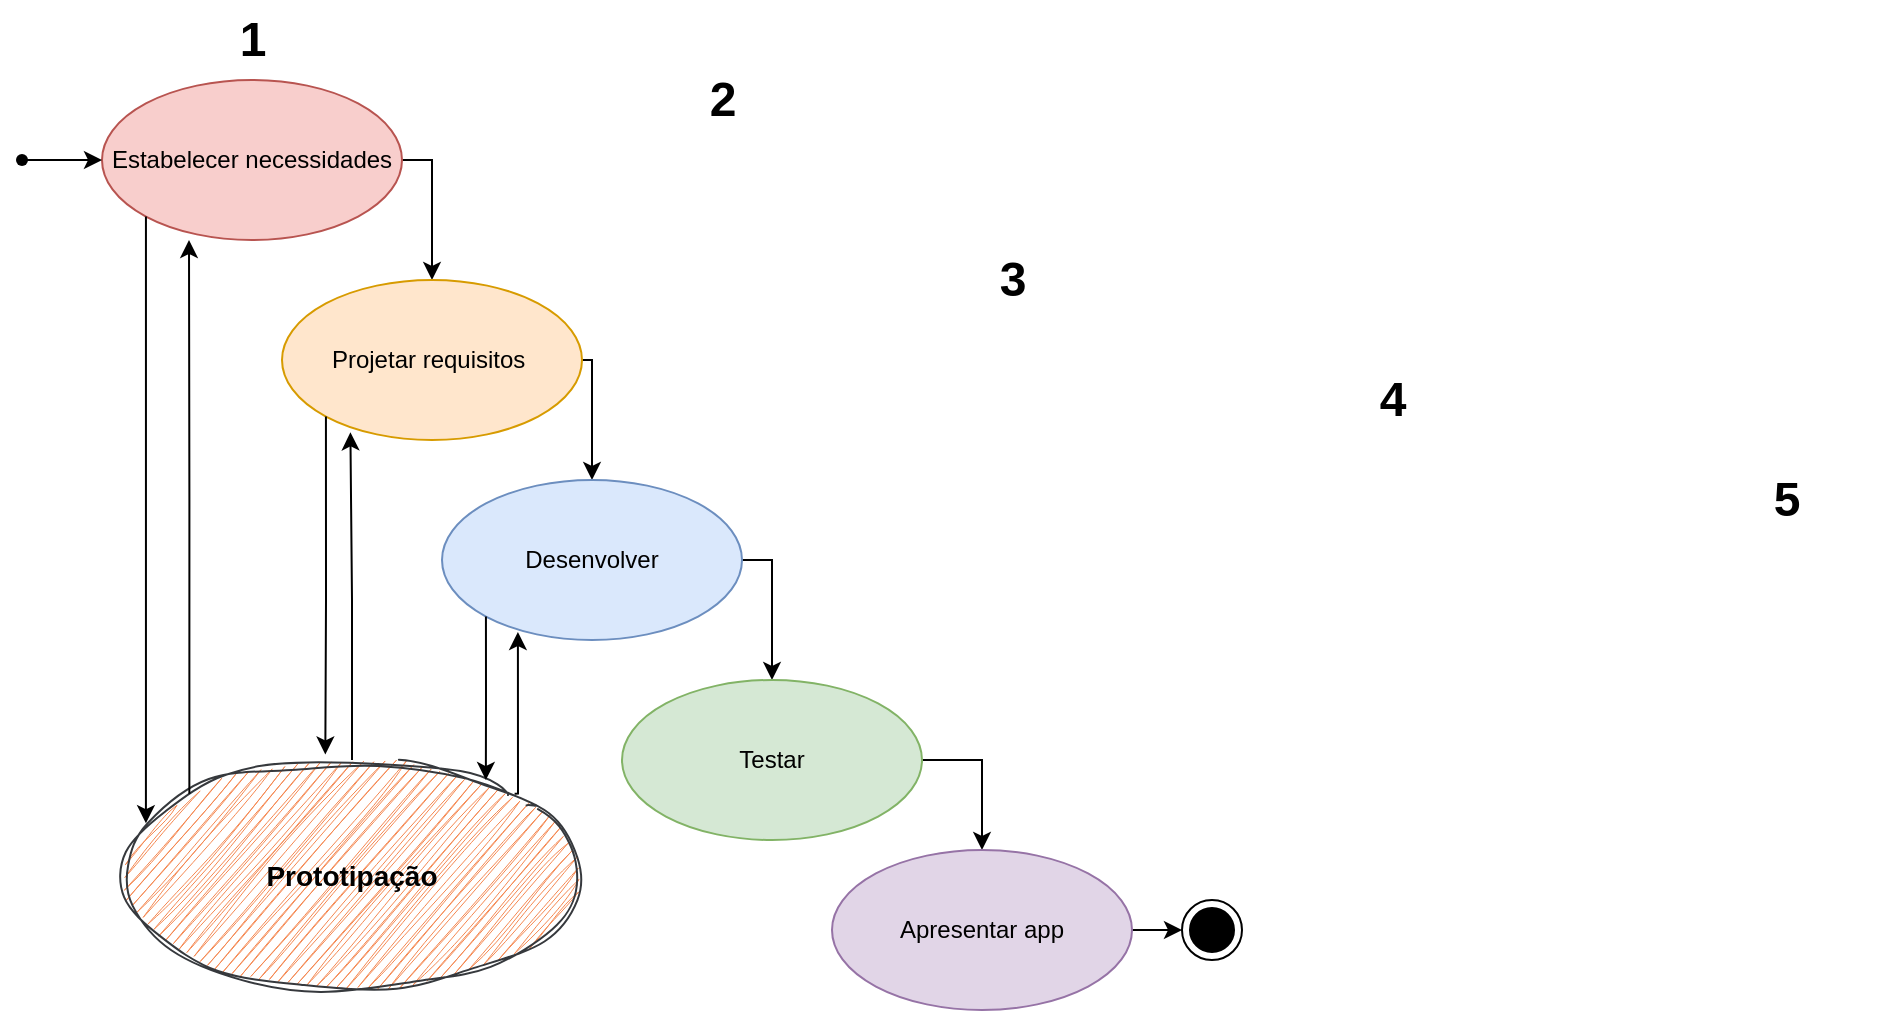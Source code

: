 <mxfile version="24.2.8" type="github" pages="2">
  <diagram name="Página-1" id="LJ5x1NYgHh-6dW0O2vA7">
    <mxGraphModel dx="1122" dy="706" grid="1" gridSize="10" guides="1" tooltips="1" connect="1" arrows="1" fold="1" page="1" pageScale="1" pageWidth="827" pageHeight="1169" math="0" shadow="0">
      <root>
        <mxCell id="0" />
        <mxCell id="1" parent="0" />
        <mxCell id="J-ZKvK4xF5zLVO_z38LH-22" style="edgeStyle=orthogonalEdgeStyle;rounded=0;orthogonalLoop=1;jettySize=auto;html=1;entryX=0.5;entryY=0;entryDx=0;entryDy=0;fontFamily=Helvetica;fontSize=12;fontColor=#ffffff;exitX=1;exitY=0.5;exitDx=0;exitDy=0;" edge="1" parent="1" source="J-ZKvK4xF5zLVO_z38LH-2" target="J-ZKvK4xF5zLVO_z38LH-6">
          <mxGeometry relative="1" as="geometry">
            <Array as="points">
              <mxPoint x="225" y="190" />
            </Array>
          </mxGeometry>
        </mxCell>
        <mxCell id="J-ZKvK4xF5zLVO_z38LH-2" value="&lt;font style=&quot;vertical-align: inherit;&quot;&gt;&lt;font style=&quot;vertical-align: inherit;&quot;&gt;Estabelecer necessidades&lt;/font&gt;&lt;/font&gt;" style="ellipse;whiteSpace=wrap;html=1;fillColor=#f8cecc;strokeColor=#b85450;gradientColor=none;shadow=0;" vertex="1" parent="1">
          <mxGeometry x="60" y="150" width="150" height="80" as="geometry" />
        </mxCell>
        <mxCell id="J-ZKvK4xF5zLVO_z38LH-3" style="edgeStyle=orthogonalEdgeStyle;rounded=0;orthogonalLoop=1;jettySize=auto;html=1;entryX=0;entryY=0.5;entryDx=0;entryDy=0;" edge="1" parent="1" source="J-ZKvK4xF5zLVO_z38LH-4" target="J-ZKvK4xF5zLVO_z38LH-2">
          <mxGeometry relative="1" as="geometry" />
        </mxCell>
        <mxCell id="J-ZKvK4xF5zLVO_z38LH-4" value="" style="shape=waypoint;sketch=0;fillStyle=solid;size=6;pointerEvents=1;points=[];fillColor=none;resizable=0;rotatable=0;perimeter=centerPerimeter;snapToPoint=1;" vertex="1" parent="1">
          <mxGeometry x="10" y="180" width="20" height="20" as="geometry" />
        </mxCell>
        <mxCell id="J-ZKvK4xF5zLVO_z38LH-26" style="edgeStyle=orthogonalEdgeStyle;rounded=0;orthogonalLoop=1;jettySize=auto;html=1;entryX=0.5;entryY=0;entryDx=0;entryDy=0;fontFamily=Helvetica;fontSize=12;fontColor=#ffffff;" edge="1" parent="1" source="J-ZKvK4xF5zLVO_z38LH-6" target="J-ZKvK4xF5zLVO_z38LH-8">
          <mxGeometry relative="1" as="geometry">
            <Array as="points">
              <mxPoint x="305" y="290" />
            </Array>
          </mxGeometry>
        </mxCell>
        <mxCell id="J-ZKvK4xF5zLVO_z38LH-6" value="Projetar requisitos&amp;nbsp;" style="ellipse;whiteSpace=wrap;html=1;fillColor=#ffe6cc;strokeColor=#d79b00;shadow=0;" vertex="1" parent="1">
          <mxGeometry x="150" y="250" width="150" height="80" as="geometry" />
        </mxCell>
        <mxCell id="J-ZKvK4xF5zLVO_z38LH-25" style="edgeStyle=orthogonalEdgeStyle;rounded=0;orthogonalLoop=1;jettySize=auto;html=1;entryX=0.5;entryY=0;entryDx=0;entryDy=0;fontFamily=Helvetica;fontSize=12;fontColor=#ffffff;" edge="1" parent="1" source="J-ZKvK4xF5zLVO_z38LH-8" target="J-ZKvK4xF5zLVO_z38LH-10">
          <mxGeometry relative="1" as="geometry">
            <Array as="points">
              <mxPoint x="395" y="390" />
            </Array>
          </mxGeometry>
        </mxCell>
        <mxCell id="J-ZKvK4xF5zLVO_z38LH-8" value="Desenvolver" style="ellipse;whiteSpace=wrap;html=1;fillColor=#dae8fc;strokeColor=#6c8ebf;shadow=0;" vertex="1" parent="1">
          <mxGeometry x="230" y="350" width="150" height="80" as="geometry" />
        </mxCell>
        <mxCell id="J-ZKvK4xF5zLVO_z38LH-27" style="edgeStyle=orthogonalEdgeStyle;rounded=0;orthogonalLoop=1;jettySize=auto;html=1;entryX=0.5;entryY=0;entryDx=0;entryDy=0;fontFamily=Helvetica;fontSize=12;fontColor=#ffffff;" edge="1" parent="1" source="J-ZKvK4xF5zLVO_z38LH-10" target="J-ZKvK4xF5zLVO_z38LH-12">
          <mxGeometry relative="1" as="geometry">
            <Array as="points">
              <mxPoint x="500" y="490" />
            </Array>
          </mxGeometry>
        </mxCell>
        <mxCell id="J-ZKvK4xF5zLVO_z38LH-10" value="Testar" style="ellipse;whiteSpace=wrap;html=1;fillColor=#d5e8d4;strokeColor=#82b366;shadow=0;" vertex="1" parent="1">
          <mxGeometry x="320" y="450" width="150" height="80" as="geometry" />
        </mxCell>
        <mxCell id="J-ZKvK4xF5zLVO_z38LH-11" value="" style="edgeStyle=orthogonalEdgeStyle;rounded=0;orthogonalLoop=1;jettySize=auto;html=1;entryX=0;entryY=0.5;entryDx=0;entryDy=0;" edge="1" parent="1" source="J-ZKvK4xF5zLVO_z38LH-12" target="J-ZKvK4xF5zLVO_z38LH-13">
          <mxGeometry relative="1" as="geometry">
            <mxPoint x="910" y="190" as="targetPoint" />
          </mxGeometry>
        </mxCell>
        <mxCell id="J-ZKvK4xF5zLVO_z38LH-12" value="Apresentar app" style="ellipse;whiteSpace=wrap;html=1;fillColor=#e1d5e7;strokeColor=#9673a6;shadow=0;" vertex="1" parent="1">
          <mxGeometry x="425" y="535" width="150" height="80" as="geometry" />
        </mxCell>
        <mxCell id="J-ZKvK4xF5zLVO_z38LH-13" value="" style="ellipse;html=1;shape=endState;fillColor=strokeColor;" vertex="1" parent="1">
          <mxGeometry x="600" y="560" width="30" height="30" as="geometry" />
        </mxCell>
        <mxCell id="J-ZKvK4xF5zLVO_z38LH-14" value="1" style="text;strokeColor=none;fillColor=none;html=1;fontSize=24;fontStyle=1;verticalAlign=middle;align=center;" vertex="1" parent="1">
          <mxGeometry x="85" y="110" width="100" height="40" as="geometry" />
        </mxCell>
        <mxCell id="J-ZKvK4xF5zLVO_z38LH-15" value="2" style="text;strokeColor=none;fillColor=none;html=1;fontSize=24;fontStyle=1;verticalAlign=middle;align=center;" vertex="1" parent="1">
          <mxGeometry x="320" y="140" width="100" height="40" as="geometry" />
        </mxCell>
        <mxCell id="J-ZKvK4xF5zLVO_z38LH-16" value="5" style="text;strokeColor=none;fillColor=none;html=1;fontSize=24;fontStyle=1;verticalAlign=middle;align=center;" vertex="1" parent="1">
          <mxGeometry x="852" y="340" width="100" height="40" as="geometry" />
        </mxCell>
        <mxCell id="J-ZKvK4xF5zLVO_z38LH-18" value="4" style="text;strokeColor=none;fillColor=none;html=1;fontSize=24;fontStyle=1;verticalAlign=middle;align=center;" vertex="1" parent="1">
          <mxGeometry x="655" y="290" width="100" height="40" as="geometry" />
        </mxCell>
        <mxCell id="J-ZKvK4xF5zLVO_z38LH-19" value="3" style="text;strokeColor=none;fillColor=none;html=1;fontSize=24;fontStyle=1;verticalAlign=middle;align=center;" vertex="1" parent="1">
          <mxGeometry x="465" y="230" width="100" height="40" as="geometry" />
        </mxCell>
        <mxCell id="J-ZKvK4xF5zLVO_z38LH-20" value="&lt;b&gt;&lt;font style=&quot;font-size: 14px;&quot;&gt;Prototipação&lt;/font&gt;&lt;/b&gt;" style="ellipse;whiteSpace=wrap;html=1;fillColor=#F58851;strokeColor=#36393d;sketch=1;curveFitting=1;jiggle=2;shadow=0;" vertex="1" parent="1">
          <mxGeometry x="70" y="490" width="230" height="115" as="geometry" />
        </mxCell>
        <mxCell id="J-ZKvK4xF5zLVO_z38LH-42" style="edgeStyle=orthogonalEdgeStyle;rounded=0;orthogonalLoop=1;jettySize=auto;html=1;exitX=0;exitY=1;exitDx=0;exitDy=0;entryX=0.791;entryY=0.087;entryDx=0;entryDy=0;entryPerimeter=0;fontFamily=Helvetica;fontSize=12;fontColor=#ffffff;" edge="1" parent="1" source="J-ZKvK4xF5zLVO_z38LH-8" target="J-ZKvK4xF5zLVO_z38LH-20">
          <mxGeometry relative="1" as="geometry" />
        </mxCell>
        <mxCell id="J-ZKvK4xF5zLVO_z38LH-44" style="edgeStyle=orthogonalEdgeStyle;rounded=0;orthogonalLoop=1;jettySize=auto;html=1;exitX=1;exitY=0;exitDx=0;exitDy=0;entryX=0.253;entryY=0.95;entryDx=0;entryDy=0;entryPerimeter=0;fontFamily=Helvetica;fontSize=12;fontColor=#ffffff;" edge="1" parent="1" source="J-ZKvK4xF5zLVO_z38LH-20" target="J-ZKvK4xF5zLVO_z38LH-8">
          <mxGeometry relative="1" as="geometry">
            <Array as="points">
              <mxPoint x="268" y="507" />
            </Array>
          </mxGeometry>
        </mxCell>
        <mxCell id="J-ZKvK4xF5zLVO_z38LH-47" style="edgeStyle=orthogonalEdgeStyle;rounded=0;orthogonalLoop=1;jettySize=auto;html=1;exitX=0;exitY=1;exitDx=0;exitDy=0;entryX=0.442;entryY=-0.024;entryDx=0;entryDy=0;entryPerimeter=0;fontFamily=Helvetica;fontSize=12;fontColor=#ffffff;" edge="1" parent="1" source="J-ZKvK4xF5zLVO_z38LH-6" target="J-ZKvK4xF5zLVO_z38LH-20">
          <mxGeometry relative="1" as="geometry" />
        </mxCell>
        <mxCell id="J-ZKvK4xF5zLVO_z38LH-48" style="edgeStyle=orthogonalEdgeStyle;rounded=0;orthogonalLoop=1;jettySize=auto;html=1;entryX=0.228;entryY=0.952;entryDx=0;entryDy=0;entryPerimeter=0;fontFamily=Helvetica;fontSize=12;fontColor=#ffffff;" edge="1" parent="1" source="J-ZKvK4xF5zLVO_z38LH-20" target="J-ZKvK4xF5zLVO_z38LH-6">
          <mxGeometry relative="1" as="geometry" />
        </mxCell>
        <mxCell id="J-ZKvK4xF5zLVO_z38LH-49" style="edgeStyle=orthogonalEdgeStyle;rounded=0;orthogonalLoop=1;jettySize=auto;html=1;exitX=0;exitY=1;exitDx=0;exitDy=0;entryX=0.052;entryY=0.275;entryDx=0;entryDy=0;entryPerimeter=0;fontFamily=Helvetica;fontSize=12;fontColor=#ffffff;" edge="1" parent="1" source="J-ZKvK4xF5zLVO_z38LH-2" target="J-ZKvK4xF5zLVO_z38LH-20">
          <mxGeometry relative="1" as="geometry" />
        </mxCell>
        <mxCell id="J-ZKvK4xF5zLVO_z38LH-50" style="edgeStyle=orthogonalEdgeStyle;rounded=0;orthogonalLoop=1;jettySize=auto;html=1;exitX=0;exitY=0;exitDx=0;exitDy=0;entryX=0.29;entryY=1;entryDx=0;entryDy=0;entryPerimeter=0;fontFamily=Helvetica;fontSize=12;fontColor=#ffffff;" edge="1" parent="1" source="J-ZKvK4xF5zLVO_z38LH-20" target="J-ZKvK4xF5zLVO_z38LH-2">
          <mxGeometry relative="1" as="geometry" />
        </mxCell>
      </root>
    </mxGraphModel>
  </diagram>
  <diagram id="INrGIjndV7x2E-Vnne7K" name="Subfluxo portotipacao">
    <mxGraphModel dx="1831" dy="632" grid="1" gridSize="10" guides="1" tooltips="1" connect="1" arrows="1" fold="1" page="1" pageScale="1" pageWidth="827" pageHeight="1169" math="0" shadow="0">
      <root>
        <mxCell id="0" />
        <mxCell id="1" parent="0" />
        <mxCell id="oQ4HBwg2I4abkWZMb8kH-11" value="" style="edgeStyle=orthogonalEdgeStyle;rounded=0;orthogonalLoop=1;jettySize=auto;html=1;fontFamily=Helvetica;fontSize=12;fontColor=#ffffff;" edge="1" parent="1" source="oQ4HBwg2I4abkWZMb8kH-1" target="oQ4HBwg2I4abkWZMb8kH-2">
          <mxGeometry relative="1" as="geometry" />
        </mxCell>
        <mxCell id="oQ4HBwg2I4abkWZMb8kH-1" value="&lt;b&gt;&lt;font style=&quot;font-size: 14px;&quot;&gt;Requisitos do&lt;/font&gt;&lt;/b&gt;&lt;div&gt;&lt;b&gt;&lt;font style=&quot;font-size: 14px;&quot;&gt;protótipo&lt;/font&gt;&lt;/b&gt;&lt;/div&gt;" style="ellipse;whiteSpace=wrap;html=1;fillColor=#F58851;strokeColor=#36393d;shadow=0;" vertex="1" parent="1">
          <mxGeometry x="50" y="260" width="170" height="80" as="geometry" />
        </mxCell>
        <mxCell id="oQ4HBwg2I4abkWZMb8kH-12" value="" style="edgeStyle=orthogonalEdgeStyle;rounded=0;orthogonalLoop=1;jettySize=auto;html=1;fontFamily=Helvetica;fontSize=12;fontColor=#ffffff;" edge="1" parent="1" source="oQ4HBwg2I4abkWZMb8kH-2" target="oQ4HBwg2I4abkWZMb8kH-3">
          <mxGeometry relative="1" as="geometry" />
        </mxCell>
        <mxCell id="oQ4HBwg2I4abkWZMb8kH-2" value="&lt;b&gt;&lt;font style=&quot;font-size: 14px;&quot;&gt;Projeto do&amp;nbsp;&lt;/font&gt;&lt;/b&gt;&lt;div&gt;&lt;b&gt;&lt;font style=&quot;font-size: 14px;&quot;&gt;protótipo&lt;/font&gt;&lt;/b&gt;&lt;/div&gt;" style="ellipse;whiteSpace=wrap;html=1;fillColor=#F58851;strokeColor=#36393d;shadow=0;" vertex="1" parent="1">
          <mxGeometry x="270" y="260" width="170" height="80" as="geometry" />
        </mxCell>
        <mxCell id="oQ4HBwg2I4abkWZMb8kH-13" value="" style="edgeStyle=orthogonalEdgeStyle;rounded=0;orthogonalLoop=1;jettySize=auto;html=1;fontFamily=Helvetica;fontSize=12;fontColor=#ffffff;" edge="1" parent="1" source="oQ4HBwg2I4abkWZMb8kH-3" target="oQ4HBwg2I4abkWZMb8kH-4">
          <mxGeometry relative="1" as="geometry" />
        </mxCell>
        <mxCell id="oQ4HBwg2I4abkWZMb8kH-3" value="&lt;b&gt;&lt;font style=&quot;font-size: 14px;&quot;&gt;Sistema d&lt;/font&gt;&lt;/b&gt;&lt;span style=&quot;color: rgba(0, 0, 0, 0); font-family: monospace; font-size: 0px; text-align: start; text-wrap: nowrap;&quot;&gt;%3CmxGraphModel%3E%3Croot%3E%3CmxCell%20id%3D%220%22%2F%3E%3CmxCell%20id%3D%221%22%20parent%3D%220%22%2F%3E%3CmxCell%20id%3D%222%22%20value%3D%22%26lt%3Bb%26gt%3B%26lt%3Bfont%20style%3D%26quot%3Bfont-size%3A%2014px%3B%26quot%3B%26gt%3BProjeto%20do%26amp%3Bnbsp%3B%26lt%3B%2Ffont%26gt%3B%26lt%3B%2Fb%26gt%3B%26lt%3Bdiv%26gt%3B%26lt%3Bb%26gt%3B%26lt%3Bfont%20style%3D%26quot%3Bfont-size%3A%2014px%3B%26quot%3B%26gt%3Bprot%C3%B3tipo%26lt%3B%2Ffont%26gt%3B%26lt%3B%2Fb%26gt%3B%26lt%3B%2Fdiv%26gt%3B%22%20style%3D%22ellipse%3BwhiteSpace%3Dwrap%3Bhtml%3D1%3BfillColor%3D%23F58851%3BstrokeColor%3D%2336393d%3Bshadow%3D0%3B%22%20vertex%3D%221%22%20parent%3D%221%22%3E%3CmxGeometry%20x%3D%22270%22%20y%3D%22260%22%20width%3D%22170%22%20height%3D%2280%22%20as%3D%22geometry%22%2F%3E%3C%2FmxCell%3E%3C%2Froot%3E%3C%2FmxGraphModel%3E&lt;/span&gt;&lt;span style=&quot;color: rgba(0, 0, 0, 0); font-family: monospace; font-size: 0px; text-align: start; text-wrap: nowrap;&quot;&gt;%3CmxGraphModel%3E%3Croot%3E%3CmxCell%20id%3D%220%22%2F%3E%3CmxCell%20id%3D%221%22%20parent%3D%220%22%2F%3E%3CmxCell%20id%3D%222%22%20value%3D%22%26lt%3Bb%26gt%3B%26lt%3Bfont%20style%3D%26quot%3Bfont-size%3A%2014px%3B%26quot%3B%26gt%3BProjeto%20do%26amp%3Bnbsp%3B%26lt%3B%2Ffont%26gt%3B%26lt%3B%2Fb%26gt%3B%26lt%3Bdiv%26gt%3B%26lt%3Bb%26gt%3B%26lt%3Bfont%20style%3D%26quot%3Bfont-size%3A%2014px%3B%26quot%3B%26gt%3Bprot%C3%B3tipo%26lt%3B%2Ffont%26gt%3B%26lt%3B%2Fb%26gt%3B%26lt%3B%2Fdiv%26gt%3B%22%20style%3D%22ellipse%3BwhiteSpace%3Dwrap%3Bhtml%3D1%3BfillColor%3D%23F58851%3BstrokeColor%3D%2336393d%3Bshadow%3D0%3B%22%20vertex%3D%221%22%20parent%3D%221%22%3E%3CmxGeometry%20x%3D%22270%22%20y%3D%22260%22%20width%3D%22170%22%20height%3D%2280%22%20as%3D%22geometry%22%2F%3E%3C%2FmxCell%3E%3C%2Froot%3E%3C%2FmxGraphModel%3E&lt;/span&gt;&lt;b&gt;&lt;font style=&quot;font-size: 14px;&quot;&gt;o&amp;nbsp;&lt;/font&gt;&lt;/b&gt;&lt;div&gt;&lt;b&gt;&lt;font style=&quot;font-size: 14px;&quot;&gt;prot&lt;/font&gt;&lt;/b&gt;&lt;span style=&quot;color: rgba(0, 0, 0, 0); font-family: monospace; font-size: 0px; text-align: start; text-wrap: nowrap; background-color: initial;&quot;&gt;%3CmxGraphModel%3E%3Croot%3E%3CmxCell%20id%3D%220%22%2F%3E%3CmxCell%20id%3D%221%22%20parent%3D%220%22%2F%3E%3CmxCell%20id%3D%222%22%20value%3D%22%26lt%3Bb%26gt%3B%26lt%3Bfont%20style%3D%26quot%3Bfont-size%3A%2014px%3B%26quot%3B%26gt%3BProjeto%20do%26amp%3Bnbsp%3B%26lt%3B%2Ffont%26gt%3B%26lt%3B%2Fb%26gt%3B%26lt%3Bdiv%26gt%3B%26lt%3Bb%26gt%3B%26lt%3Bfont%20style%3D%26quot%3Bfont-size%3A%2014px%3B%26quot%3B%26gt%3Bprot%C3%B3tipo%26lt%3B%2Ffont%26gt%3B%26lt%3B%2Fb%26gt%3B%26lt%3B%2Fdiv%26gt%3B%22%20style%3D%22ellipse%3BwhiteSpace%3Dwrap%3Bhtml%3D1%3BfillColor%3D%23F58851%3BstrokeColor%3D%2336393d%3Bshadow%3D0%3B%22%20vertex%3D%221%22%20parent%3D%221%22%3E%3CmxGeometry%20x%3D%22270%22%20y%3D%22260%22%20width%3D%22170%22%20height%3D%2280%22%20as%3D%22geometry%22%2F%3E%3C%2FmxCell%3E%3C%2Froot%3E%3C%2FmxGraphModel%3E&lt;/span&gt;&lt;b style=&quot;background-color: initial;&quot;&gt;&lt;font style=&quot;font-size: 14px;&quot;&gt;ótipo&lt;/font&gt;&lt;/b&gt;&lt;/div&gt;" style="ellipse;whiteSpace=wrap;html=1;fillColor=#F58851;strokeColor=#36393d;shadow=0;" vertex="1" parent="1">
          <mxGeometry x="500" y="260" width="170" height="80" as="geometry" />
        </mxCell>
        <mxCell id="oQ4HBwg2I4abkWZMb8kH-22" value="" style="edgeStyle=orthogonalEdgeStyle;rounded=0;orthogonalLoop=1;jettySize=auto;html=1;fontFamily=Helvetica;fontSize=12;fontColor=#ffffff;" edge="1" parent="1" source="oQ4HBwg2I4abkWZMb8kH-4" target="oQ4HBwg2I4abkWZMb8kH-21">
          <mxGeometry relative="1" as="geometry" />
        </mxCell>
        <mxCell id="oQ4HBwg2I4abkWZMb8kH-4" value="&lt;span style=&quot;font-size: 14px;&quot;&gt;&lt;b&gt;Testes&lt;/b&gt;&lt;/span&gt;" style="ellipse;whiteSpace=wrap;html=1;fillColor=#F58851;strokeColor=#36393d;shadow=0;" vertex="1" parent="1">
          <mxGeometry x="730" y="260" width="170" height="80" as="geometry" />
        </mxCell>
        <mxCell id="oQ4HBwg2I4abkWZMb8kH-20" value="" style="edgeStyle=orthogonalEdgeStyle;rounded=0;orthogonalLoop=1;jettySize=auto;html=1;fontFamily=Helvetica;fontSize=12;fontColor=#ffffff;" edge="1" parent="1" source="oQ4HBwg2I4abkWZMb8kH-5" target="oQ4HBwg2I4abkWZMb8kH-1">
          <mxGeometry relative="1" as="geometry" />
        </mxCell>
        <mxCell id="oQ4HBwg2I4abkWZMb8kH-5" value="&lt;span style=&quot;font-size: 14px;&quot;&gt;&lt;b&gt;Revisões e&amp;nbsp;&lt;/b&gt;&lt;/span&gt;&lt;div&gt;&lt;span style=&quot;font-size: 14px;&quot;&gt;&lt;b&gt;manu&lt;/b&gt;&lt;/span&gt;&lt;span style=&quot;color: rgba(0, 0, 0, 0); font-family: monospace; font-size: 0px; text-align: start; text-wrap: nowrap; background-color: initial;&quot;&gt;%3CmxGraphModel%3E%3Croot%3E%3CmxCell%20id%3D%220%22%2F%3E%3CmxCell%20id%3D%221%22%20parent%3D%220%22%2F%3E%3CmxCell%20id%3D%222%22%20value%3D%22%26lt%3Bb%26gt%3B%26lt%3Bfont%20style%3D%26quot%3Bfont-size%3A%2014px%3B%26quot%3B%26gt%3BProjeto%20do%26amp%3Bnbsp%3B%26lt%3B%2Ffont%26gt%3B%26lt%3B%2Fb%26gt%3B%26lt%3Bdiv%26gt%3B%26lt%3Bb%26gt%3B%26lt%3Bfont%20style%3D%26quot%3Bfont-size%3A%2014px%3B%26quot%3B%26gt%3Bprot%C3%B3tipo%26lt%3B%2Ffont%26gt%3B%26lt%3B%2Fb%26gt%3B%26lt%3B%2Fdiv%26gt%3B%22%20style%3D%22ellipse%3BwhiteSpace%3Dwrap%3Bhtml%3D1%3BfillColor%3D%23F58851%3BstrokeColor%3D%2336393d%3Bshadow%3D0%3B%22%20vertex%3D%221%22%20parent%3D%221%22%3E%3CmxGeometry%20x%3D%22270%22%20y%3D%22260%22%20width%3D%22170%22%20height%3D%2280%22%20as%3D%22geometry%22%2F%3E%3C%2FmxCell%3E%3C%2Froot%3E%3C%2FmxGraphModel%3E&lt;/span&gt;&lt;b style=&quot;font-size: 14px; background-color: initial;&quot;&gt;tenção&lt;/b&gt;&lt;/div&gt;" style="ellipse;whiteSpace=wrap;html=1;fillColor=#F58851;strokeColor=#36393d;shadow=0;" vertex="1" parent="1">
          <mxGeometry x="50" y="90" width="170" height="80" as="geometry" />
        </mxCell>
        <mxCell id="oQ4HBwg2I4abkWZMb8kH-9" value="" style="edgeStyle=orthogonalEdgeStyle;rounded=0;orthogonalLoop=1;jettySize=auto;html=1;fontFamily=Helvetica;fontSize=12;fontColor=#ffffff;" edge="1" parent="1" source="oQ4HBwg2I4abkWZMb8kH-7" target="oQ4HBwg2I4abkWZMb8kH-8">
          <mxGeometry relative="1" as="geometry" />
        </mxCell>
        <mxCell id="oQ4HBwg2I4abkWZMb8kH-16" value="" style="edgeStyle=orthogonalEdgeStyle;rounded=0;orthogonalLoop=1;jettySize=auto;html=1;fontFamily=Helvetica;fontSize=12;fontColor=#ffffff;" edge="1" parent="1" source="oQ4HBwg2I4abkWZMb8kH-7" target="oQ4HBwg2I4abkWZMb8kH-3">
          <mxGeometry relative="1" as="geometry" />
        </mxCell>
        <mxCell id="oQ4HBwg2I4abkWZMb8kH-7" value="&lt;span style=&quot;font-size: 14px;&quot;&gt;&lt;b&gt;Revisões e&amp;nbsp;&lt;/b&gt;&lt;/span&gt;&lt;div&gt;&lt;span style=&quot;font-size: 14px;&quot;&gt;&lt;b&gt;manu&lt;/b&gt;&lt;/span&gt;&lt;span style=&quot;color: rgba(0, 0, 0, 0); font-family: monospace; font-size: 0px; text-align: start; text-wrap: nowrap; background-color: initial;&quot;&gt;%3CmxGraphModel%3E%3Croot%3E%3CmxCell%20id%3D%220%22%2F%3E%3CmxCell%20id%3D%221%22%20parent%3D%220%22%2F%3E%3CmxCell%20id%3D%222%22%20value%3D%22%26lt%3Bb%26gt%3B%26lt%3Bfont%20style%3D%26quot%3Bfont-size%3A%2014px%3B%26quot%3B%26gt%3BProjeto%20do%26amp%3Bnbsp%3B%26lt%3B%2Ffont%26gt%3B%26lt%3B%2Fb%26gt%3B%26lt%3Bdiv%26gt%3B%26lt%3Bb%26gt%3B%26lt%3Bfont%20style%3D%26quot%3Bfont-size%3A%2014px%3B%26quot%3B%26gt%3Bprot%C3%B3tipo%26lt%3B%2Ffont%26gt%3B%26lt%3B%2Fb%26gt%3B%26lt%3B%2Fdiv%26gt%3B%22%20style%3D%22ellipse%3BwhiteSpace%3Dwrap%3Bhtml%3D1%3BfillColor%3D%23F58851%3BstrokeColor%3D%2336393d%3Bshadow%3D0%3B%22%20vertex%3D%221%22%20parent%3D%221%22%3E%3CmxGeometry%20x%3D%22270%22%20y%3D%22260%22%20width%3D%22170%22%20height%3D%2280%22%20as%3D%22geometry%22%2F%3E%3C%2FmxCell%3E%3C%2Froot%3E%3C%2FmxGraphModel%3E&lt;/span&gt;&lt;b style=&quot;font-size: 14px; background-color: initial;&quot;&gt;tenção&lt;/b&gt;&lt;/div&gt;" style="ellipse;whiteSpace=wrap;html=1;fillColor=#F58851;strokeColor=#36393d;shadow=0;" vertex="1" parent="1">
          <mxGeometry x="500" y="90" width="170" height="80" as="geometry" />
        </mxCell>
        <mxCell id="oQ4HBwg2I4abkWZMb8kH-10" value="" style="edgeStyle=orthogonalEdgeStyle;rounded=0;orthogonalLoop=1;jettySize=auto;html=1;fontFamily=Helvetica;fontSize=12;fontColor=#ffffff;" edge="1" parent="1" source="oQ4HBwg2I4abkWZMb8kH-8" target="oQ4HBwg2I4abkWZMb8kH-5">
          <mxGeometry relative="1" as="geometry" />
        </mxCell>
        <mxCell id="oQ4HBwg2I4abkWZMb8kH-18" value="" style="edgeStyle=orthogonalEdgeStyle;rounded=0;orthogonalLoop=1;jettySize=auto;html=1;fontFamily=Helvetica;fontSize=12;fontColor=#ffffff;" edge="1" parent="1" source="oQ4HBwg2I4abkWZMb8kH-8" target="oQ4HBwg2I4abkWZMb8kH-2">
          <mxGeometry relative="1" as="geometry" />
        </mxCell>
        <mxCell id="oQ4HBwg2I4abkWZMb8kH-8" value="&lt;span style=&quot;font-size: 14px;&quot;&gt;&lt;b&gt;Revisões e&amp;nbsp;&lt;/b&gt;&lt;/span&gt;&lt;div&gt;&lt;span style=&quot;font-size: 14px;&quot;&gt;&lt;b&gt;manu&lt;/b&gt;&lt;/span&gt;&lt;span style=&quot;color: rgba(0, 0, 0, 0); font-family: monospace; font-size: 0px; text-align: start; text-wrap: nowrap; background-color: initial;&quot;&gt;%3CmxGraphModel%3E%3Croot%3E%3CmxCell%20id%3D%220%22%2F%3E%3CmxCell%20id%3D%221%22%20parent%3D%220%22%2F%3E%3CmxCell%20id%3D%222%22%20value%3D%22%26lt%3Bb%26gt%3B%26lt%3Bfont%20style%3D%26quot%3Bfont-size%3A%2014px%3B%26quot%3B%26gt%3BProjeto%20do%26amp%3Bnbsp%3B%26lt%3B%2Ffont%26gt%3B%26lt%3B%2Fb%26gt%3B%26lt%3Bdiv%26gt%3B%26lt%3Bb%26gt%3B%26lt%3Bfont%20style%3D%26quot%3Bfont-size%3A%2014px%3B%26quot%3B%26gt%3Bprot%C3%B3tipo%26lt%3B%2Ffont%26gt%3B%26lt%3B%2Fb%26gt%3B%26lt%3B%2Fdiv%26gt%3B%22%20style%3D%22ellipse%3BwhiteSpace%3Dwrap%3Bhtml%3D1%3BfillColor%3D%23F58851%3BstrokeColor%3D%2336393d%3Bshadow%3D0%3B%22%20vertex%3D%221%22%20parent%3D%221%22%3E%3CmxGeometry%20x%3D%22270%22%20y%3D%22260%22%20width%3D%22170%22%20height%3D%2280%22%20as%3D%22geometry%22%2F%3E%3C%2FmxCell%3E%3C%2Froot%3E%3C%2FmxGraphModel%3E&lt;/span&gt;&lt;b style=&quot;font-size: 14px; background-color: initial;&quot;&gt;tenção&lt;/b&gt;&lt;/div&gt;" style="ellipse;whiteSpace=wrap;html=1;fillColor=#F58851;strokeColor=#36393d;shadow=0;" vertex="1" parent="1">
          <mxGeometry x="270" y="90" width="170" height="80" as="geometry" />
        </mxCell>
        <mxCell id="oQ4HBwg2I4abkWZMb8kH-15" style="edgeStyle=orthogonalEdgeStyle;rounded=0;orthogonalLoop=1;jettySize=auto;html=1;entryX=0.588;entryY=1;entryDx=0;entryDy=0;entryPerimeter=0;fontFamily=Helvetica;fontSize=12;fontColor=#ffffff;" edge="1" parent="1" target="oQ4HBwg2I4abkWZMb8kH-7">
          <mxGeometry relative="1" as="geometry">
            <mxPoint x="600" y="260" as="sourcePoint" />
            <Array as="points">
              <mxPoint x="600" y="260" />
            </Array>
          </mxGeometry>
        </mxCell>
        <mxCell id="oQ4HBwg2I4abkWZMb8kH-17" style="edgeStyle=orthogonalEdgeStyle;rounded=0;orthogonalLoop=1;jettySize=auto;html=1;entryX=0.574;entryY=1.028;entryDx=0;entryDy=0;entryPerimeter=0;fontFamily=Helvetica;fontSize=12;fontColor=#ffffff;" edge="1" parent="1" target="oQ4HBwg2I4abkWZMb8kH-8">
          <mxGeometry relative="1" as="geometry">
            <mxPoint x="368" y="260" as="sourcePoint" />
            <Array as="points">
              <mxPoint x="368" y="215" />
            </Array>
          </mxGeometry>
        </mxCell>
        <mxCell id="oQ4HBwg2I4abkWZMb8kH-19" style="edgeStyle=orthogonalEdgeStyle;rounded=0;orthogonalLoop=1;jettySize=auto;html=1;entryX=0.567;entryY=1.038;entryDx=0;entryDy=0;entryPerimeter=0;fontFamily=Helvetica;fontSize=12;fontColor=#ffffff;" edge="1" parent="1" target="oQ4HBwg2I4abkWZMb8kH-5">
          <mxGeometry relative="1" as="geometry">
            <mxPoint x="146" y="260" as="sourcePoint" />
            <Array as="points">
              <mxPoint x="146" y="215" />
            </Array>
          </mxGeometry>
        </mxCell>
        <mxCell id="oQ4HBwg2I4abkWZMb8kH-21" value="" style="ellipse;html=1;shape=endState;fillColor=strokeColor;strokeColor=default;align=center;verticalAlign=middle;fontFamily=Helvetica;fontSize=12;fontColor=#ffffff;" vertex="1" parent="1">
          <mxGeometry x="950" y="285" width="30" height="30" as="geometry" />
        </mxCell>
        <mxCell id="oQ4HBwg2I4abkWZMb8kH-25" value="" style="edgeStyle=orthogonalEdgeStyle;rounded=0;orthogonalLoop=1;jettySize=auto;html=1;fontFamily=Helvetica;fontSize=12;fontColor=#ffffff;" edge="1" parent="1" source="oQ4HBwg2I4abkWZMb8kH-23" target="oQ4HBwg2I4abkWZMb8kH-1">
          <mxGeometry relative="1" as="geometry" />
        </mxCell>
        <mxCell id="oQ4HBwg2I4abkWZMb8kH-23" value="" style="shape=waypoint;sketch=0;fillStyle=solid;size=6;pointerEvents=1;points=[];fillColor=none;resizable=0;rotatable=0;perimeter=centerPerimeter;snapToPoint=1;" vertex="1" parent="1">
          <mxGeometry x="-30" y="290" width="20" height="20" as="geometry" />
        </mxCell>
      </root>
    </mxGraphModel>
  </diagram>
</mxfile>
